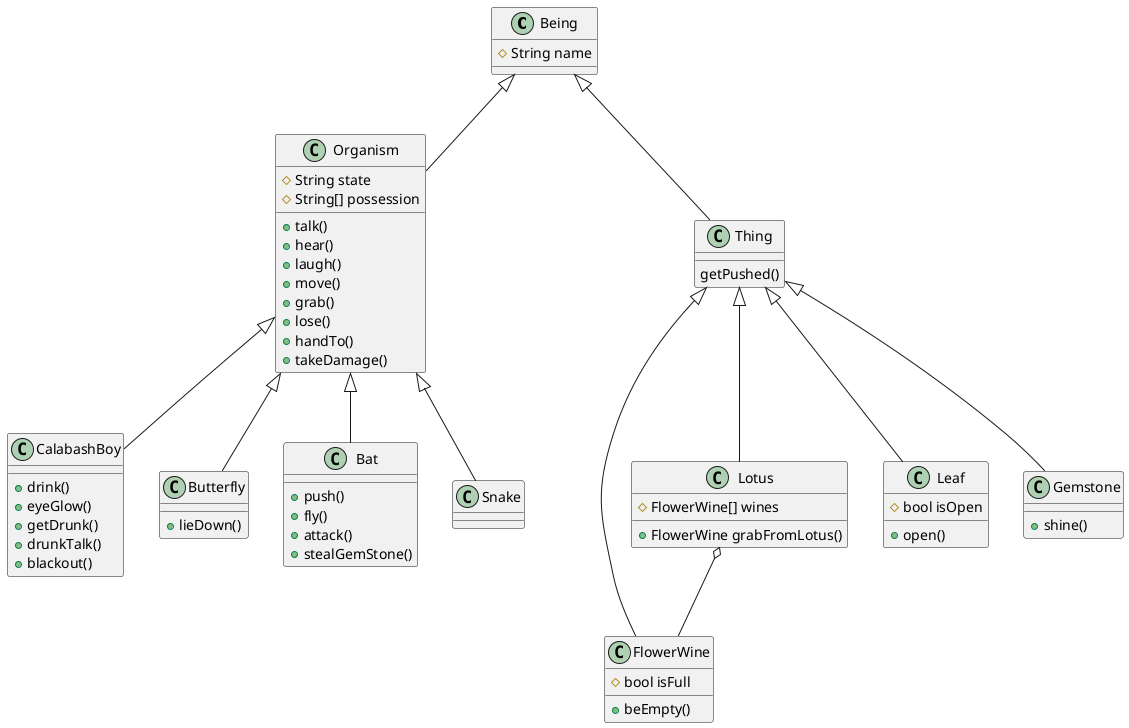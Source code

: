 @startuml

class Being {
    #String name
}

class Organism{
    #String state
    #String[] possession 

    +talk()
    +hear()
    +laugh()
    +move()
    +grab()
    +lose()
    +handTo()
    +takeDamage()
}

class CalabashBoy{
    +drink()
    +eyeGlow()
    +getDrunk()
    +drunkTalk()
    +blackout()
}

class Butterfly{
    +lieDown()
}

class Bat{
    +push()
    +fly()
    +attack()
    +stealGemStone()
}

class Snake{

}

class Thing{
    getPushed()
}

class FlowerWine{
    #bool isFull
    +beEmpty()
}

class Lotus{
    #FlowerWine[] wines
    +FlowerWine grabFromLotus()
}

class Leaf{
    #bool isOpen
    +open()
}

class Gemstone{
    +shine()
}

Being <|-- Thing
Being <|-- Organism 
Organism <|-- CalabashBoy
Organism <|-- Butterfly
Organism <|-- Bat
Organism <|-- Snake
Thing <|-- Gemstone
Thing <|-- Leaf
Thing <|-- FlowerWine
Thing <|-- Lotus
Lotus o-- FlowerWine

@enduml